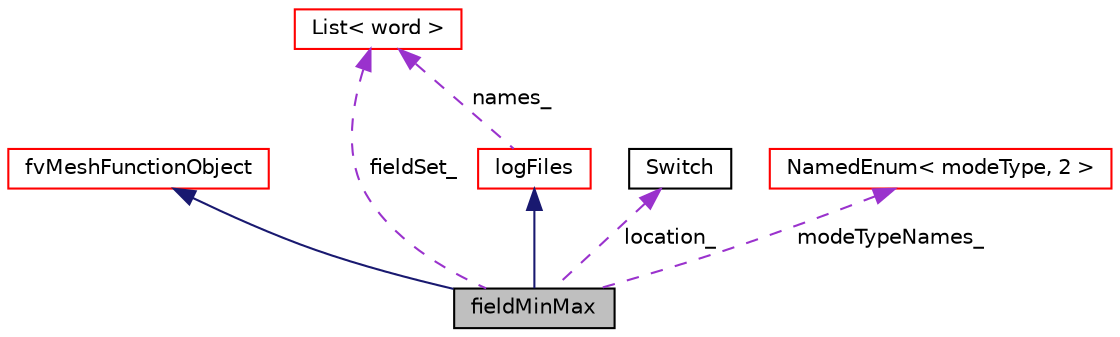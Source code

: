 digraph "fieldMinMax"
{
  bgcolor="transparent";
  edge [fontname="Helvetica",fontsize="10",labelfontname="Helvetica",labelfontsize="10"];
  node [fontname="Helvetica",fontsize="10",shape=record];
  Node6 [label="fieldMinMax",height=0.2,width=0.4,color="black", fillcolor="grey75", style="filled", fontcolor="black"];
  Node7 -> Node6 [dir="back",color="midnightblue",fontsize="10",style="solid",fontname="Helvetica"];
  Node7 [label="fvMeshFunctionObject",height=0.2,width=0.4,color="red",URL="$a23437.html",tooltip="Specialization of Foam::functionObject for an Foam::fvMesh, providing a reference to the Foam::fvMesh..."];
  Node55 -> Node6 [dir="back",color="midnightblue",fontsize="10",style="solid",fontname="Helvetica"];
  Node55 [label="logFiles",height=0.2,width=0.4,color="red",URL="$a27229.html",tooltip="functionObject base class for creating, maintaining and writing log files e.g. integrated of averaged..."];
  Node57 -> Node55 [dir="back",color="darkorchid3",fontsize="10",style="dashed",label=" names_" ,fontname="Helvetica"];
  Node57 [label="List\< word \>",height=0.2,width=0.4,color="red",URL="$a26833.html"];
  Node10 -> Node6 [dir="back",color="darkorchid3",fontsize="10",style="dashed",label=" location_" ,fontname="Helvetica"];
  Node10 [label="Switch",height=0.2,width=0.4,color="black",URL="$a28781.html",tooltip="A simple wrapper around bool so that it can be read as a word: true/false, on/off, yes/no, y/n, t/f, or none. "];
  Node57 -> Node6 [dir="back",color="darkorchid3",fontsize="10",style="dashed",label=" fieldSet_" ,fontname="Helvetica"];
  Node65 -> Node6 [dir="back",color="darkorchid3",fontsize="10",style="dashed",label=" modeTypeNames_" ,fontname="Helvetica"];
  Node65 [label="NamedEnum\< modeType, 2 \>",height=0.2,width=0.4,color="red",URL="$a27113.html"];
}
